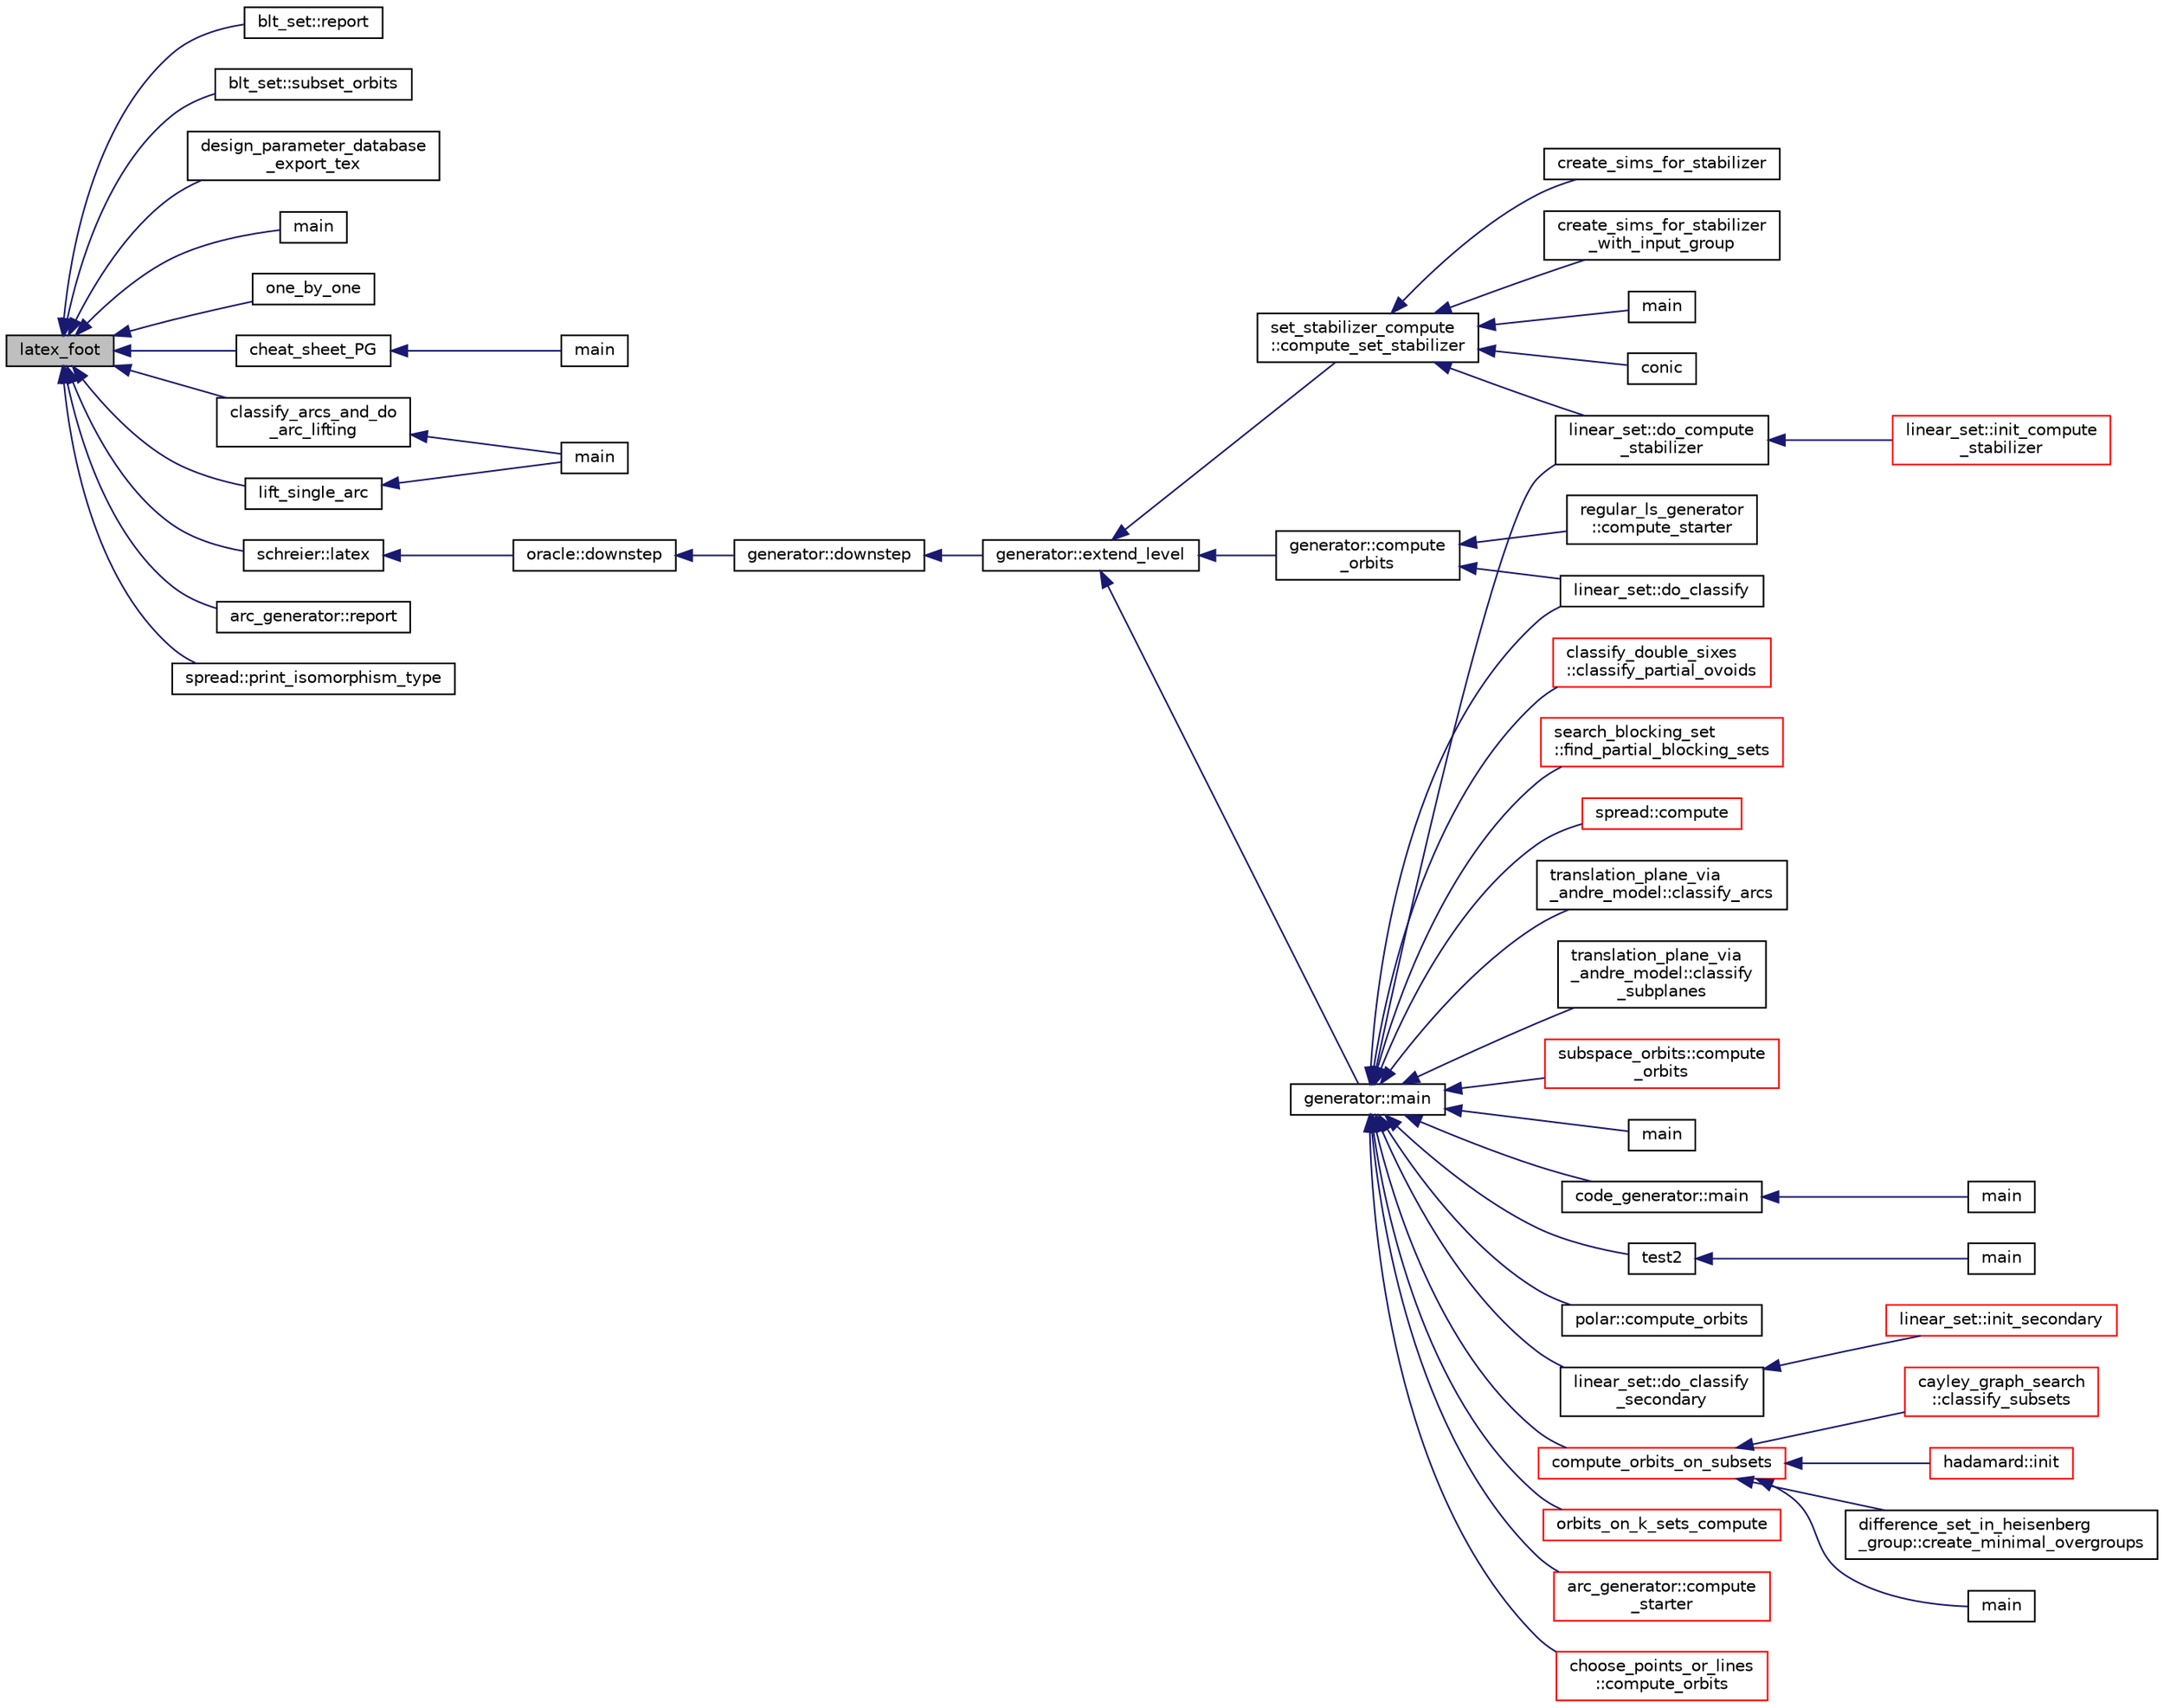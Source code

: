 digraph "latex_foot"
{
  edge [fontname="Helvetica",fontsize="10",labelfontname="Helvetica",labelfontsize="10"];
  node [fontname="Helvetica",fontsize="10",shape=record];
  rankdir="LR";
  Node3218 [label="latex_foot",height=0.2,width=0.4,color="black", fillcolor="grey75", style="filled", fontcolor="black"];
  Node3218 -> Node3219 [dir="back",color="midnightblue",fontsize="10",style="solid",fontname="Helvetica"];
  Node3219 [label="blt_set::report",height=0.2,width=0.4,color="black", fillcolor="white", style="filled",URL="$d1/d3d/classblt__set.html#a6b19f88bd2b92ebfba7e7c362eb9065c"];
  Node3218 -> Node3220 [dir="back",color="midnightblue",fontsize="10",style="solid",fontname="Helvetica"];
  Node3220 [label="blt_set::subset_orbits",height=0.2,width=0.4,color="black", fillcolor="white", style="filled",URL="$d1/d3d/classblt__set.html#af8f79fc4346244acfa0e2c2d23c36993"];
  Node3218 -> Node3221 [dir="back",color="midnightblue",fontsize="10",style="solid",fontname="Helvetica"];
  Node3221 [label="design_parameter_database\l_export_tex",height=0.2,width=0.4,color="black", fillcolor="white", style="filled",URL="$d9/d60/discreta_8h.html#a075808c1cf57d126d15a0d7794716de7"];
  Node3218 -> Node3222 [dir="back",color="midnightblue",fontsize="10",style="solid",fontname="Helvetica"];
  Node3222 [label="main",height=0.2,width=0.4,color="black", fillcolor="white", style="filled",URL="$dc/d77/pentomino__5x5_8_c.html#a840291bc02cba5474a4cb46a9b9566fe"];
  Node3218 -> Node3223 [dir="back",color="midnightblue",fontsize="10",style="solid",fontname="Helvetica"];
  Node3223 [label="one_by_one",height=0.2,width=0.4,color="black", fillcolor="white", style="filled",URL="$d5/d3f/test_8_c.html#a98a5fef7ee4b4629f64f6f39cc3b14f3"];
  Node3218 -> Node3224 [dir="back",color="midnightblue",fontsize="10",style="solid",fontname="Helvetica"];
  Node3224 [label="cheat_sheet_PG",height=0.2,width=0.4,color="black", fillcolor="white", style="filled",URL="$d6/dd8/cheat__sheet___p_g_8_c.html#a11692793a59b9f0d2f21395f5609783d"];
  Node3224 -> Node3225 [dir="back",color="midnightblue",fontsize="10",style="solid",fontname="Helvetica"];
  Node3225 [label="main",height=0.2,width=0.4,color="black", fillcolor="white", style="filled",URL="$d6/dd8/cheat__sheet___p_g_8_c.html#a3c04138a5bfe5d72780bb7e82a18e627"];
  Node3218 -> Node3226 [dir="back",color="midnightblue",fontsize="10",style="solid",fontname="Helvetica"];
  Node3226 [label="lift_single_arc",height=0.2,width=0.4,color="black", fillcolor="white", style="filled",URL="$d6/dc3/arc__lifting__main_8_c.html#a0bdc148f70112959722a40cf9758d54b"];
  Node3226 -> Node3227 [dir="back",color="midnightblue",fontsize="10",style="solid",fontname="Helvetica"];
  Node3227 [label="main",height=0.2,width=0.4,color="black", fillcolor="white", style="filled",URL="$d6/dc3/arc__lifting__main_8_c.html#a217dbf8b442f20279ea00b898af96f52"];
  Node3218 -> Node3228 [dir="back",color="midnightblue",fontsize="10",style="solid",fontname="Helvetica"];
  Node3228 [label="classify_arcs_and_do\l_arc_lifting",height=0.2,width=0.4,color="black", fillcolor="white", style="filled",URL="$d6/dc3/arc__lifting__main_8_c.html#afdd7be16f16b8c71e9a72fe5f6a0b59c"];
  Node3228 -> Node3227 [dir="back",color="midnightblue",fontsize="10",style="solid",fontname="Helvetica"];
  Node3218 -> Node3229 [dir="back",color="midnightblue",fontsize="10",style="solid",fontname="Helvetica"];
  Node3229 [label="schreier::latex",height=0.2,width=0.4,color="black", fillcolor="white", style="filled",URL="$d3/dd6/classschreier.html#aff94ed06d8ca33cb26accd435d525ea2"];
  Node3229 -> Node3230 [dir="back",color="midnightblue",fontsize="10",style="solid",fontname="Helvetica"];
  Node3230 [label="oracle::downstep",height=0.2,width=0.4,color="black", fillcolor="white", style="filled",URL="$d7/da7/classoracle.html#a4fbc6710b45e5af5c2fb5bc3aa6d3bb1"];
  Node3230 -> Node3231 [dir="back",color="midnightblue",fontsize="10",style="solid",fontname="Helvetica"];
  Node3231 [label="generator::downstep",height=0.2,width=0.4,color="black", fillcolor="white", style="filled",URL="$d7/d73/classgenerator.html#ad90bc284af0b5f5beae960a0bd7a5b43"];
  Node3231 -> Node3232 [dir="back",color="midnightblue",fontsize="10",style="solid",fontname="Helvetica"];
  Node3232 [label="generator::extend_level",height=0.2,width=0.4,color="black", fillcolor="white", style="filled",URL="$d7/d73/classgenerator.html#a91b84d80ccec0cd2136bc221c30e0f8e"];
  Node3232 -> Node3233 [dir="back",color="midnightblue",fontsize="10",style="solid",fontname="Helvetica"];
  Node3233 [label="set_stabilizer_compute\l::compute_set_stabilizer",height=0.2,width=0.4,color="black", fillcolor="white", style="filled",URL="$d8/dc6/classset__stabilizer__compute.html#ad4f92074322e98c7cd0ed5d4f8486b76"];
  Node3233 -> Node3234 [dir="back",color="midnightblue",fontsize="10",style="solid",fontname="Helvetica"];
  Node3234 [label="main",height=0.2,width=0.4,color="black", fillcolor="white", style="filled",URL="$db/d67/test__hyperoval_8_c.html#a3c04138a5bfe5d72780bb7e82a18e627"];
  Node3233 -> Node3235 [dir="back",color="midnightblue",fontsize="10",style="solid",fontname="Helvetica"];
  Node3235 [label="conic",height=0.2,width=0.4,color="black", fillcolor="white", style="filled",URL="$d4/de8/conic_8_c.html#a96def9474b981a9d5831a9b48d85d652"];
  Node3233 -> Node3236 [dir="back",color="midnightblue",fontsize="10",style="solid",fontname="Helvetica"];
  Node3236 [label="linear_set::do_compute\l_stabilizer",height=0.2,width=0.4,color="black", fillcolor="white", style="filled",URL="$dd/d86/classlinear__set.html#ae8f58ded28fb5370f4459cca42b7463b"];
  Node3236 -> Node3237 [dir="back",color="midnightblue",fontsize="10",style="solid",fontname="Helvetica"];
  Node3237 [label="linear_set::init_compute\l_stabilizer",height=0.2,width=0.4,color="red", fillcolor="white", style="filled",URL="$dd/d86/classlinear__set.html#a0cc3eaec1896fdc977b62e94623b055b"];
  Node3233 -> Node3239 [dir="back",color="midnightblue",fontsize="10",style="solid",fontname="Helvetica"];
  Node3239 [label="create_sims_for_stabilizer",height=0.2,width=0.4,color="black", fillcolor="white", style="filled",URL="$d0/d76/tl__algebra__and__number__theory_8h.html#af2c67d225072549409be710ac3cd30f8"];
  Node3233 -> Node3240 [dir="back",color="midnightblue",fontsize="10",style="solid",fontname="Helvetica"];
  Node3240 [label="create_sims_for_stabilizer\l_with_input_group",height=0.2,width=0.4,color="black", fillcolor="white", style="filled",URL="$d0/d76/tl__algebra__and__number__theory_8h.html#af5482567a8d6ba5c2fe593bf6f7f9a0f"];
  Node3232 -> Node3241 [dir="back",color="midnightblue",fontsize="10",style="solid",fontname="Helvetica"];
  Node3241 [label="generator::compute\l_orbits",height=0.2,width=0.4,color="black", fillcolor="white", style="filled",URL="$d7/d73/classgenerator.html#a23989bc20ecaaed39c4119c758367f40"];
  Node3241 -> Node3242 [dir="back",color="midnightblue",fontsize="10",style="solid",fontname="Helvetica"];
  Node3242 [label="regular_ls_generator\l::compute_starter",height=0.2,width=0.4,color="black", fillcolor="white", style="filled",URL="$d2/dd8/classregular__ls__generator.html#aa38907741058694a73194b02ceb4a53d"];
  Node3241 -> Node3243 [dir="back",color="midnightblue",fontsize="10",style="solid",fontname="Helvetica"];
  Node3243 [label="linear_set::do_classify",height=0.2,width=0.4,color="black", fillcolor="white", style="filled",URL="$dd/d86/classlinear__set.html#a3eb2dbce7fa8b71901dfc12f288ddd0c"];
  Node3232 -> Node3244 [dir="back",color="midnightblue",fontsize="10",style="solid",fontname="Helvetica"];
  Node3244 [label="generator::main",height=0.2,width=0.4,color="black", fillcolor="white", style="filled",URL="$d7/d73/classgenerator.html#a01abff8e9f231bf0d82e2e8e0061f242"];
  Node3244 -> Node3245 [dir="back",color="midnightblue",fontsize="10",style="solid",fontname="Helvetica"];
  Node3245 [label="main",height=0.2,width=0.4,color="black", fillcolor="white", style="filled",URL="$d2/d11/codes_8h.html#a217dbf8b442f20279ea00b898af96f52"];
  Node3244 -> Node3246 [dir="back",color="midnightblue",fontsize="10",style="solid",fontname="Helvetica"];
  Node3246 [label="code_generator::main",height=0.2,width=0.4,color="black", fillcolor="white", style="filled",URL="$db/d37/classcode__generator.html#ab3cf3a306e4032c2b471ac95321c599f"];
  Node3246 -> Node3247 [dir="back",color="midnightblue",fontsize="10",style="solid",fontname="Helvetica"];
  Node3247 [label="main",height=0.2,width=0.4,color="black", fillcolor="white", style="filled",URL="$d4/d4f/codes_8_c.html#a217dbf8b442f20279ea00b898af96f52"];
  Node3244 -> Node3248 [dir="back",color="midnightblue",fontsize="10",style="solid",fontname="Helvetica"];
  Node3248 [label="test2",height=0.2,width=0.4,color="black", fillcolor="white", style="filled",URL="$d9/db0/factor__space_8_c.html#a39d73a812e5fd8f1bc111e948368cb10"];
  Node3248 -> Node3249 [dir="back",color="midnightblue",fontsize="10",style="solid",fontname="Helvetica"];
  Node3249 [label="main",height=0.2,width=0.4,color="black", fillcolor="white", style="filled",URL="$d9/db0/factor__space_8_c.html#a3c04138a5bfe5d72780bb7e82a18e627"];
  Node3244 -> Node3250 [dir="back",color="midnightblue",fontsize="10",style="solid",fontname="Helvetica"];
  Node3250 [label="polar::compute_orbits",height=0.2,width=0.4,color="black", fillcolor="white", style="filled",URL="$da/d1c/classpolar.html#ac4c3c4f95d14c74ff4a3ec3f3479a1da"];
  Node3244 -> Node3243 [dir="back",color="midnightblue",fontsize="10",style="solid",fontname="Helvetica"];
  Node3244 -> Node3251 [dir="back",color="midnightblue",fontsize="10",style="solid",fontname="Helvetica"];
  Node3251 [label="linear_set::do_classify\l_secondary",height=0.2,width=0.4,color="black", fillcolor="white", style="filled",URL="$dd/d86/classlinear__set.html#a47eb7f9995f3343abd3bdfbf9a9a9162"];
  Node3251 -> Node3252 [dir="back",color="midnightblue",fontsize="10",style="solid",fontname="Helvetica"];
  Node3252 [label="linear_set::init_secondary",height=0.2,width=0.4,color="red", fillcolor="white", style="filled",URL="$dd/d86/classlinear__set.html#a7bf8cd7805559b5762921687a7c1ed97"];
  Node3244 -> Node3236 [dir="back",color="midnightblue",fontsize="10",style="solid",fontname="Helvetica"];
  Node3244 -> Node3254 [dir="back",color="midnightblue",fontsize="10",style="solid",fontname="Helvetica"];
  Node3254 [label="compute_orbits_on_subsets",height=0.2,width=0.4,color="red", fillcolor="white", style="filled",URL="$d3/d35/snakes__and__ladders__global_8_c.html#af33697aede0480110b1227f727252637"];
  Node3254 -> Node3255 [dir="back",color="midnightblue",fontsize="10",style="solid",fontname="Helvetica"];
  Node3255 [label="cayley_graph_search\l::classify_subsets",height=0.2,width=0.4,color="red", fillcolor="white", style="filled",URL="$de/dae/classcayley__graph__search.html#a4cf8a90752e018a281481ac80ad52c4b"];
  Node3254 -> Node3258 [dir="back",color="midnightblue",fontsize="10",style="solid",fontname="Helvetica"];
  Node3258 [label="hadamard::init",height=0.2,width=0.4,color="red", fillcolor="white", style="filled",URL="$d7/dbb/classhadamard.html#a16af359850b8bdd0d2a73e260d496c33"];
  Node3254 -> Node3260 [dir="back",color="midnightblue",fontsize="10",style="solid",fontname="Helvetica"];
  Node3260 [label="difference_set_in_heisenberg\l_group::create_minimal_overgroups",height=0.2,width=0.4,color="black", fillcolor="white", style="filled",URL="$de/d8a/classdifference__set__in__heisenberg__group.html#a9bde5ad5da3ebaebf98fbfd3e8110b79"];
  Node3254 -> Node3261 [dir="back",color="midnightblue",fontsize="10",style="solid",fontname="Helvetica"];
  Node3261 [label="main",height=0.2,width=0.4,color="black", fillcolor="white", style="filled",URL="$d5/d13/simeon_8_c.html#ae66f6b31b5ad750f1fe042a706a4e3d4"];
  Node3244 -> Node3271 [dir="back",color="midnightblue",fontsize="10",style="solid",fontname="Helvetica"];
  Node3271 [label="orbits_on_k_sets_compute",height=0.2,width=0.4,color="red", fillcolor="white", style="filled",URL="$d3/d35/snakes__and__ladders__global_8_c.html#a96743526b15703539d544499276aaa71"];
  Node3244 -> Node3280 [dir="back",color="midnightblue",fontsize="10",style="solid",fontname="Helvetica"];
  Node3280 [label="arc_generator::compute\l_starter",height=0.2,width=0.4,color="red", fillcolor="white", style="filled",URL="$d4/d21/classarc__generator.html#aad1dcec3a1c302e743d574bd1ac857d9"];
  Node3244 -> Node3284 [dir="back",color="midnightblue",fontsize="10",style="solid",fontname="Helvetica"];
  Node3284 [label="choose_points_or_lines\l::compute_orbits",height=0.2,width=0.4,color="red", fillcolor="white", style="filled",URL="$d6/d75/classchoose__points__or__lines.html#adc353e2d41dc8a39563322c8cdd85f61"];
  Node3244 -> Node3286 [dir="back",color="midnightblue",fontsize="10",style="solid",fontname="Helvetica"];
  Node3286 [label="classify_double_sixes\l::classify_partial_ovoids",height=0.2,width=0.4,color="red", fillcolor="white", style="filled",URL="$dd/d23/classclassify__double__sixes.html#a2253fca143a0e8a3e39655eb05668ae9"];
  Node3244 -> Node3288 [dir="back",color="midnightblue",fontsize="10",style="solid",fontname="Helvetica"];
  Node3288 [label="search_blocking_set\l::find_partial_blocking_sets",height=0.2,width=0.4,color="red", fillcolor="white", style="filled",URL="$dc/d36/classsearch__blocking__set.html#ad3fdb3d356db75a02c406bc9d4e9e9b6"];
  Node3244 -> Node3290 [dir="back",color="midnightblue",fontsize="10",style="solid",fontname="Helvetica"];
  Node3290 [label="spread::compute",height=0.2,width=0.4,color="red", fillcolor="white", style="filled",URL="$da/dc1/classspread.html#a9674466d3e03b8dad79882299c638a21"];
  Node3244 -> Node3292 [dir="back",color="midnightblue",fontsize="10",style="solid",fontname="Helvetica"];
  Node3292 [label="translation_plane_via\l_andre_model::classify_arcs",height=0.2,width=0.4,color="black", fillcolor="white", style="filled",URL="$d1/dcc/classtranslation__plane__via__andre__model.html#ac8f002e812a8b152d41e806688601c5e"];
  Node3244 -> Node3293 [dir="back",color="midnightblue",fontsize="10",style="solid",fontname="Helvetica"];
  Node3293 [label="translation_plane_via\l_andre_model::classify\l_subplanes",height=0.2,width=0.4,color="black", fillcolor="white", style="filled",URL="$d1/dcc/classtranslation__plane__via__andre__model.html#a794fefa95f0a7f7b887133375988ee55"];
  Node3244 -> Node3294 [dir="back",color="midnightblue",fontsize="10",style="solid",fontname="Helvetica"];
  Node3294 [label="subspace_orbits::compute\l_orbits",height=0.2,width=0.4,color="red", fillcolor="white", style="filled",URL="$d2/d9f/classsubspace__orbits.html#a2778f8d49cde1675de1ef6acfe180b63"];
  Node3218 -> Node3296 [dir="back",color="midnightblue",fontsize="10",style="solid",fontname="Helvetica"];
  Node3296 [label="arc_generator::report",height=0.2,width=0.4,color="black", fillcolor="white", style="filled",URL="$d4/d21/classarc__generator.html#a650f715bb3eec8fd1057e07e5b384f9a"];
  Node3218 -> Node3297 [dir="back",color="midnightblue",fontsize="10",style="solid",fontname="Helvetica"];
  Node3297 [label="spread::print_isomorphism_type",height=0.2,width=0.4,color="black", fillcolor="white", style="filled",URL="$da/dc1/classspread.html#ac00cfa228f832076e6e5d81319828fa7"];
}
